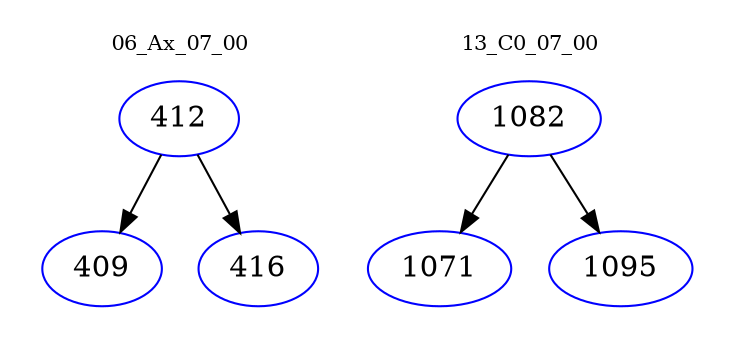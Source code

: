 digraph{
subgraph cluster_0 {
color = white
label = "06_Ax_07_00";
fontsize=10;
T0_412 [label="412", color="blue"]
T0_412 -> T0_409 [color="black"]
T0_409 [label="409", color="blue"]
T0_412 -> T0_416 [color="black"]
T0_416 [label="416", color="blue"]
}
subgraph cluster_1 {
color = white
label = "13_C0_07_00";
fontsize=10;
T1_1082 [label="1082", color="blue"]
T1_1082 -> T1_1071 [color="black"]
T1_1071 [label="1071", color="blue"]
T1_1082 -> T1_1095 [color="black"]
T1_1095 [label="1095", color="blue"]
}
}
